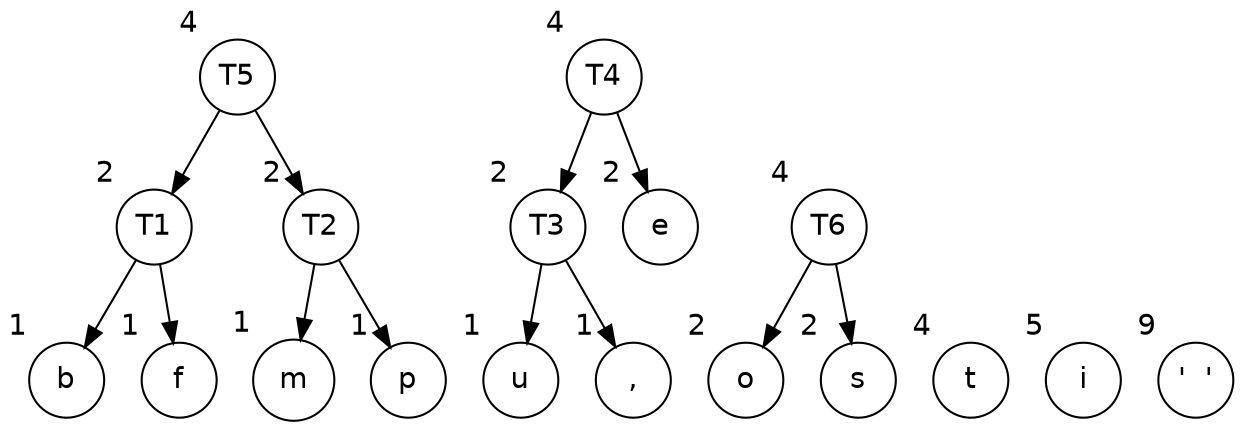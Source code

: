 digraph G {
	// this is for the quote, 'if it is to be, it is up to me'
	// letter frequencies: space: 9; 5: i; 4: t; 3: (none); 2: e, o, s; 1: b, f, m, p, u, comma

	graph [fontname = "Helvetica"];
	node [fontname = "Helvetica",shape=circle];
	edge [fontname = "Helvetica"];

	b [xlabel="1"]
	f [xlabel="1"]
	m [xlabel="1"]
	p [xlabel="1"]
	u [xlabel="1"]
	comma [label=",",xlabel="1"]
	e [xlabel="2"]
	o [xlabel="2"]
	s [xlabel="2"]
	t [xlabel="4"]
	i [xlabel="5"]
	space [label="'  '",xlabel="9",fixedsize=true,width=0.5]

	T1 [xlabel="2",fixedsize=true,width=0.5]
	T1 -> b
	T1 -> f

	T2 [xlabel="2",fixedsize=true,width=0.5]
	T2 -> m
	T2 -> p

	T3 [xlabel="2",fixedsize=true,width=0.5]
	T3 -> u
	T3 -> comma

	T4 [xlabel="4",fixedsize=true,width=0.5]
	T4 -> T3
	T4 -> e
	{rank=same T3 -> e [style=invis]};

	T5 [xlabel="4",fixedsize=true,width=0.5]
	T5 -> T1
	T5empty1 [label="", width=0.1, style=invis];
	T5 -> T2
	{rank=same T1 -> T5empty1 -> T2 [style=invis]};

	T6 [xlabel="4",fixedsize=true,width=0.5]
	T6 -> o
	T6 -> s

	{rank=same b -> f -> m -> p -> u -> comma -> o -> s -> t -> i -> space [style=invis]};
}


